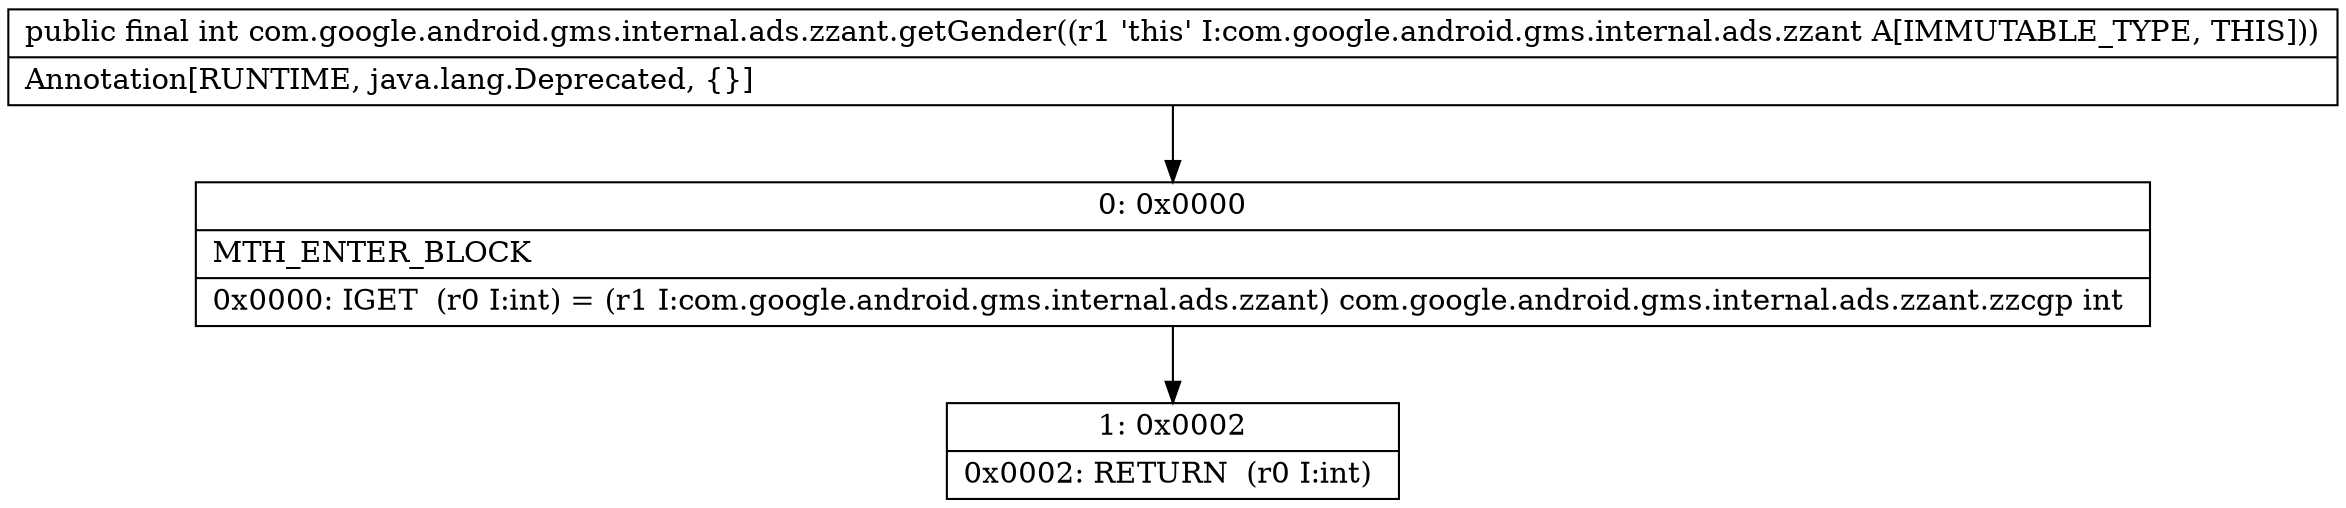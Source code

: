 digraph "CFG forcom.google.android.gms.internal.ads.zzant.getGender()I" {
Node_0 [shape=record,label="{0\:\ 0x0000|MTH_ENTER_BLOCK\l|0x0000: IGET  (r0 I:int) = (r1 I:com.google.android.gms.internal.ads.zzant) com.google.android.gms.internal.ads.zzant.zzcgp int \l}"];
Node_1 [shape=record,label="{1\:\ 0x0002|0x0002: RETURN  (r0 I:int) \l}"];
MethodNode[shape=record,label="{public final int com.google.android.gms.internal.ads.zzant.getGender((r1 'this' I:com.google.android.gms.internal.ads.zzant A[IMMUTABLE_TYPE, THIS]))  | Annotation[RUNTIME, java.lang.Deprecated, \{\}]\l}"];
MethodNode -> Node_0;
Node_0 -> Node_1;
}

